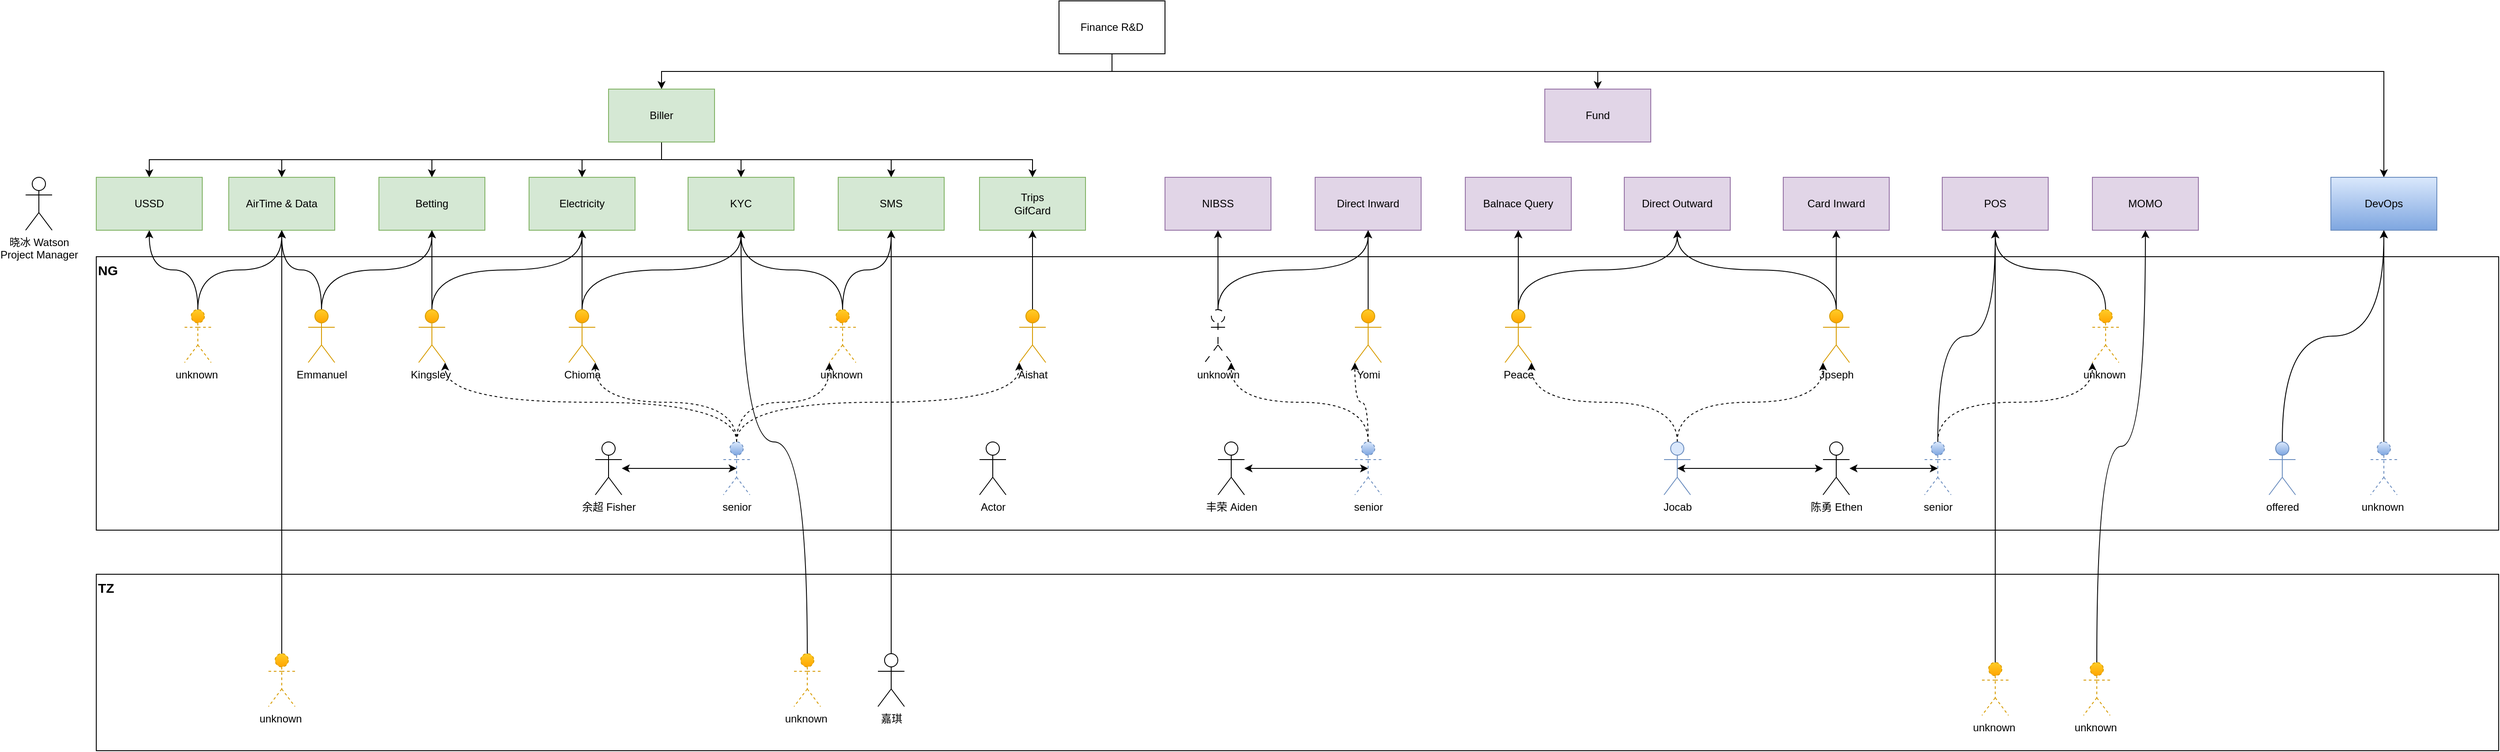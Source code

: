 <mxfile version="21.6.9" type="github">
  <diagram name="Page-1" id="KtC437doS44tO2pb6mZ8">
    <mxGraphModel dx="2133" dy="830" grid="1" gridSize="10" guides="1" tooltips="1" connect="1" arrows="1" fold="1" page="1" pageScale="1" pageWidth="827" pageHeight="1169" math="0" shadow="0">
      <root>
        <mxCell id="0" />
        <mxCell id="1" parent="0" />
        <mxCell id="--BedkbPNoYJuqEjWQFw-91" value="NG" style="rounded=0;whiteSpace=wrap;html=1;align=left;verticalAlign=top;fontStyle=1;fontSize=15;" vertex="1" parent="1">
          <mxGeometry x="-490" y="690" width="2720" height="310" as="geometry" />
        </mxCell>
        <mxCell id="--BedkbPNoYJuqEjWQFw-4" style="edgeStyle=orthogonalEdgeStyle;rounded=0;orthogonalLoop=1;jettySize=auto;html=1;entryX=0.5;entryY=0;entryDx=0;entryDy=0;exitX=0.5;exitY=1;exitDx=0;exitDy=0;" edge="1" parent="1" source="--BedkbPNoYJuqEjWQFw-1" target="--BedkbPNoYJuqEjWQFw-2">
          <mxGeometry relative="1" as="geometry" />
        </mxCell>
        <mxCell id="--BedkbPNoYJuqEjWQFw-5" style="edgeStyle=orthogonalEdgeStyle;rounded=0;orthogonalLoop=1;jettySize=auto;html=1;entryX=0.5;entryY=0;entryDx=0;entryDy=0;exitX=0.5;exitY=1;exitDx=0;exitDy=0;" edge="1" parent="1" source="--BedkbPNoYJuqEjWQFw-1" target="--BedkbPNoYJuqEjWQFw-3">
          <mxGeometry relative="1" as="geometry" />
        </mxCell>
        <mxCell id="--BedkbPNoYJuqEjWQFw-118" style="edgeStyle=orthogonalEdgeStyle;rounded=0;orthogonalLoop=1;jettySize=auto;html=1;entryX=0.5;entryY=0;entryDx=0;entryDy=0;exitX=0.5;exitY=1;exitDx=0;exitDy=0;" edge="1" parent="1" source="--BedkbPNoYJuqEjWQFw-1" target="--BedkbPNoYJuqEjWQFw-117">
          <mxGeometry relative="1" as="geometry">
            <Array as="points">
              <mxPoint x="660" y="480" />
              <mxPoint x="2100" y="480" />
            </Array>
          </mxGeometry>
        </mxCell>
        <mxCell id="--BedkbPNoYJuqEjWQFw-1" value="Finance R&amp;amp;D" style="rounded=0;whiteSpace=wrap;html=1;" vertex="1" parent="1">
          <mxGeometry x="600" y="400" width="120" height="60" as="geometry" />
        </mxCell>
        <mxCell id="--BedkbPNoYJuqEjWQFw-123" style="edgeStyle=orthogonalEdgeStyle;rounded=0;orthogonalLoop=1;jettySize=auto;html=1;entryX=0.5;entryY=0;entryDx=0;entryDy=0;exitX=0.5;exitY=1;exitDx=0;exitDy=0;" edge="1" parent="1" source="--BedkbPNoYJuqEjWQFw-2" target="--BedkbPNoYJuqEjWQFw-100">
          <mxGeometry relative="1" as="geometry" />
        </mxCell>
        <mxCell id="--BedkbPNoYJuqEjWQFw-124" style="edgeStyle=orthogonalEdgeStyle;rounded=0;orthogonalLoop=1;jettySize=auto;html=1;entryX=0.5;entryY=0;entryDx=0;entryDy=0;exitX=0.5;exitY=1;exitDx=0;exitDy=0;" edge="1" parent="1" source="--BedkbPNoYJuqEjWQFw-2" target="--BedkbPNoYJuqEjWQFw-6">
          <mxGeometry relative="1" as="geometry" />
        </mxCell>
        <mxCell id="--BedkbPNoYJuqEjWQFw-125" style="edgeStyle=orthogonalEdgeStyle;rounded=0;orthogonalLoop=1;jettySize=auto;html=1;entryX=0.5;entryY=0;entryDx=0;entryDy=0;exitX=0.5;exitY=1;exitDx=0;exitDy=0;" edge="1" parent="1" source="--BedkbPNoYJuqEjWQFw-2" target="--BedkbPNoYJuqEjWQFw-7">
          <mxGeometry relative="1" as="geometry" />
        </mxCell>
        <mxCell id="--BedkbPNoYJuqEjWQFw-126" style="edgeStyle=orthogonalEdgeStyle;rounded=0;orthogonalLoop=1;jettySize=auto;html=1;entryX=0.5;entryY=0;entryDx=0;entryDy=0;" edge="1" parent="1" source="--BedkbPNoYJuqEjWQFw-2" target="--BedkbPNoYJuqEjWQFw-8">
          <mxGeometry relative="1" as="geometry" />
        </mxCell>
        <mxCell id="--BedkbPNoYJuqEjWQFw-127" style="edgeStyle=orthogonalEdgeStyle;rounded=0;orthogonalLoop=1;jettySize=auto;html=1;entryX=0.5;entryY=0;entryDx=0;entryDy=0;" edge="1" parent="1" source="--BedkbPNoYJuqEjWQFw-2" target="--BedkbPNoYJuqEjWQFw-9">
          <mxGeometry relative="1" as="geometry" />
        </mxCell>
        <mxCell id="--BedkbPNoYJuqEjWQFw-128" style="edgeStyle=orthogonalEdgeStyle;rounded=0;orthogonalLoop=1;jettySize=auto;html=1;entryX=0.5;entryY=0;entryDx=0;entryDy=0;exitX=0.5;exitY=1;exitDx=0;exitDy=0;" edge="1" parent="1" source="--BedkbPNoYJuqEjWQFw-2" target="--BedkbPNoYJuqEjWQFw-10">
          <mxGeometry relative="1" as="geometry" />
        </mxCell>
        <mxCell id="--BedkbPNoYJuqEjWQFw-129" style="edgeStyle=orthogonalEdgeStyle;rounded=0;orthogonalLoop=1;jettySize=auto;html=1;entryX=0.5;entryY=0;entryDx=0;entryDy=0;exitX=0.5;exitY=1;exitDx=0;exitDy=0;" edge="1" parent="1" source="--BedkbPNoYJuqEjWQFw-2" target="--BedkbPNoYJuqEjWQFw-15">
          <mxGeometry relative="1" as="geometry" />
        </mxCell>
        <mxCell id="--BedkbPNoYJuqEjWQFw-2" value="Biller" style="rounded=0;whiteSpace=wrap;html=1;fillColor=#d5e8d4;strokeColor=#82b366;" vertex="1" parent="1">
          <mxGeometry x="90" y="500" width="120" height="60" as="geometry" />
        </mxCell>
        <mxCell id="--BedkbPNoYJuqEjWQFw-3" value="Fund" style="rounded=0;whiteSpace=wrap;html=1;fillColor=#e1d5e7;strokeColor=#9673a6;" vertex="1" parent="1">
          <mxGeometry x="1150" y="500" width="120" height="60" as="geometry" />
        </mxCell>
        <mxCell id="--BedkbPNoYJuqEjWQFw-6" value="AirTime &amp;amp; Data" style="rounded=0;whiteSpace=wrap;html=1;fillColor=#d5e8d4;strokeColor=#82b366;" vertex="1" parent="1">
          <mxGeometry x="-340" y="600" width="120" height="60" as="geometry" />
        </mxCell>
        <mxCell id="--BedkbPNoYJuqEjWQFw-7" value="Betting" style="rounded=0;whiteSpace=wrap;html=1;fillColor=#d5e8d4;strokeColor=#82b366;" vertex="1" parent="1">
          <mxGeometry x="-170" y="600" width="120" height="60" as="geometry" />
        </mxCell>
        <mxCell id="--BedkbPNoYJuqEjWQFw-8" value="Electricity" style="rounded=0;whiteSpace=wrap;html=1;fillColor=#d5e8d4;strokeColor=#82b366;" vertex="1" parent="1">
          <mxGeometry y="600" width="120" height="60" as="geometry" />
        </mxCell>
        <mxCell id="--BedkbPNoYJuqEjWQFw-9" value="KYC" style="rounded=0;whiteSpace=wrap;html=1;fillColor=#d5e8d4;strokeColor=#82b366;" vertex="1" parent="1">
          <mxGeometry x="180" y="600" width="120" height="60" as="geometry" />
        </mxCell>
        <mxCell id="--BedkbPNoYJuqEjWQFw-10" value="SMS" style="rounded=0;whiteSpace=wrap;html=1;fillColor=#d5e8d4;strokeColor=#82b366;" vertex="1" parent="1">
          <mxGeometry x="350" y="600" width="120" height="60" as="geometry" />
        </mxCell>
        <mxCell id="--BedkbPNoYJuqEjWQFw-11" value="NIBSS" style="rounded=0;whiteSpace=wrap;html=1;fillColor=#e1d5e7;strokeColor=#9673a6;" vertex="1" parent="1">
          <mxGeometry x="720" y="600" width="120" height="60" as="geometry" />
        </mxCell>
        <mxCell id="--BedkbPNoYJuqEjWQFw-12" value="Direct Inward" style="rounded=0;whiteSpace=wrap;html=1;fillColor=#e1d5e7;strokeColor=#9673a6;" vertex="1" parent="1">
          <mxGeometry x="890" y="600" width="120" height="60" as="geometry" />
        </mxCell>
        <mxCell id="--BedkbPNoYJuqEjWQFw-13" value="Balnace Query" style="rounded=0;whiteSpace=wrap;html=1;fillColor=#e1d5e7;strokeColor=#9673a6;" vertex="1" parent="1">
          <mxGeometry x="1060" y="600" width="120" height="60" as="geometry" />
        </mxCell>
        <mxCell id="--BedkbPNoYJuqEjWQFw-14" value="Card Inward" style="rounded=0;whiteSpace=wrap;html=1;fillColor=#e1d5e7;strokeColor=#9673a6;" vertex="1" parent="1">
          <mxGeometry x="1420" y="600" width="120" height="60" as="geometry" />
        </mxCell>
        <mxCell id="--BedkbPNoYJuqEjWQFw-15" value="Trips&lt;br&gt;GifCard" style="rounded=0;whiteSpace=wrap;html=1;fillColor=#d5e8d4;strokeColor=#82b366;" vertex="1" parent="1">
          <mxGeometry x="510" y="600" width="120" height="60" as="geometry" />
        </mxCell>
        <mxCell id="--BedkbPNoYJuqEjWQFw-16" value="POS" style="rounded=0;whiteSpace=wrap;html=1;fillColor=#e1d5e7;strokeColor=#9673a6;" vertex="1" parent="1">
          <mxGeometry x="1600" y="600" width="120" height="60" as="geometry" />
        </mxCell>
        <mxCell id="--BedkbPNoYJuqEjWQFw-24" style="edgeStyle=orthogonalEdgeStyle;rounded=0;orthogonalLoop=1;jettySize=auto;html=1;entryX=0.5;entryY=1;entryDx=0;entryDy=0;curved=1;" edge="1" parent="1" source="--BedkbPNoYJuqEjWQFw-17" target="--BedkbPNoYJuqEjWQFw-6">
          <mxGeometry relative="1" as="geometry" />
        </mxCell>
        <mxCell id="--BedkbPNoYJuqEjWQFw-25" style="edgeStyle=orthogonalEdgeStyle;rounded=0;orthogonalLoop=1;jettySize=auto;html=1;entryX=0.5;entryY=1;entryDx=0;entryDy=0;exitX=0.5;exitY=0;exitDx=0;exitDy=0;exitPerimeter=0;curved=1;" edge="1" parent="1" source="--BedkbPNoYJuqEjWQFw-17" target="--BedkbPNoYJuqEjWQFw-7">
          <mxGeometry relative="1" as="geometry" />
        </mxCell>
        <mxCell id="--BedkbPNoYJuqEjWQFw-17" value="Emmanuel" style="shape=umlActor;verticalLabelPosition=bottom;verticalAlign=top;html=1;outlineConnect=0;fillColor=#ffcd28;gradientColor=#ffa500;strokeColor=#d79b00;" vertex="1" parent="1">
          <mxGeometry x="-250" y="750" width="30" height="60" as="geometry" />
        </mxCell>
        <mxCell id="--BedkbPNoYJuqEjWQFw-21" style="edgeStyle=orthogonalEdgeStyle;rounded=0;orthogonalLoop=1;jettySize=auto;html=1;entryX=0.5;entryY=1;entryDx=0;entryDy=0;curved=1;" edge="1" parent="1" source="--BedkbPNoYJuqEjWQFw-18" target="--BedkbPNoYJuqEjWQFw-7">
          <mxGeometry relative="1" as="geometry" />
        </mxCell>
        <mxCell id="--BedkbPNoYJuqEjWQFw-22" style="edgeStyle=orthogonalEdgeStyle;rounded=0;orthogonalLoop=1;jettySize=auto;html=1;entryX=0.5;entryY=1;entryDx=0;entryDy=0;exitX=0.5;exitY=0;exitDx=0;exitDy=0;exitPerimeter=0;curved=1;" edge="1" parent="1" source="--BedkbPNoYJuqEjWQFw-18" target="--BedkbPNoYJuqEjWQFw-8">
          <mxGeometry relative="1" as="geometry" />
        </mxCell>
        <mxCell id="--BedkbPNoYJuqEjWQFw-18" value="Kingsley&amp;nbsp;" style="shape=umlActor;verticalLabelPosition=bottom;verticalAlign=top;html=1;outlineConnect=0;fillColor=#ffcd28;gradientColor=#ffa500;strokeColor=#d79b00;" vertex="1" parent="1">
          <mxGeometry x="-125" y="750" width="30" height="60" as="geometry" />
        </mxCell>
        <mxCell id="--BedkbPNoYJuqEjWQFw-23" style="edgeStyle=orthogonalEdgeStyle;rounded=0;orthogonalLoop=1;jettySize=auto;html=1;entryX=0.5;entryY=1;entryDx=0;entryDy=0;curved=1;" edge="1" parent="1" source="--BedkbPNoYJuqEjWQFw-19" target="--BedkbPNoYJuqEjWQFw-8">
          <mxGeometry relative="1" as="geometry" />
        </mxCell>
        <mxCell id="--BedkbPNoYJuqEjWQFw-26" style="edgeStyle=orthogonalEdgeStyle;rounded=0;orthogonalLoop=1;jettySize=auto;html=1;entryX=0.5;entryY=1;entryDx=0;entryDy=0;exitX=0.5;exitY=0;exitDx=0;exitDy=0;exitPerimeter=0;curved=1;" edge="1" parent="1" source="--BedkbPNoYJuqEjWQFw-19" target="--BedkbPNoYJuqEjWQFw-9">
          <mxGeometry relative="1" as="geometry" />
        </mxCell>
        <mxCell id="--BedkbPNoYJuqEjWQFw-19" value="Chioma" style="shape=umlActor;verticalLabelPosition=bottom;verticalAlign=top;html=1;outlineConnect=0;fillColor=#ffcd28;gradientColor=#ffa500;strokeColor=#d79b00;" vertex="1" parent="1">
          <mxGeometry x="45" y="750" width="30" height="60" as="geometry" />
        </mxCell>
        <mxCell id="--BedkbPNoYJuqEjWQFw-28" style="edgeStyle=orthogonalEdgeStyle;rounded=0;orthogonalLoop=1;jettySize=auto;html=1;entryX=0.5;entryY=1;entryDx=0;entryDy=0;" edge="1" parent="1" source="--BedkbPNoYJuqEjWQFw-27" target="--BedkbPNoYJuqEjWQFw-15">
          <mxGeometry relative="1" as="geometry" />
        </mxCell>
        <mxCell id="--BedkbPNoYJuqEjWQFw-27" value="Aishat" style="shape=umlActor;verticalLabelPosition=bottom;verticalAlign=top;html=1;outlineConnect=0;fillColor=#ffcd28;gradientColor=#ffa500;strokeColor=#d79b00;" vertex="1" parent="1">
          <mxGeometry x="555" y="750" width="30" height="60" as="geometry" />
        </mxCell>
        <mxCell id="--BedkbPNoYJuqEjWQFw-33" style="edgeStyle=orthogonalEdgeStyle;rounded=0;orthogonalLoop=1;jettySize=auto;html=1;entryX=0.5;entryY=1;entryDx=0;entryDy=0;curved=1;" edge="1" parent="1" source="--BedkbPNoYJuqEjWQFw-32" target="--BedkbPNoYJuqEjWQFw-10">
          <mxGeometry relative="1" as="geometry" />
        </mxCell>
        <mxCell id="--BedkbPNoYJuqEjWQFw-34" style="edgeStyle=orthogonalEdgeStyle;rounded=0;orthogonalLoop=1;jettySize=auto;html=1;entryX=0.5;entryY=1;entryDx=0;entryDy=0;curved=1;exitX=0.5;exitY=0;exitDx=0;exitDy=0;exitPerimeter=0;" edge="1" parent="1" source="--BedkbPNoYJuqEjWQFw-32" target="--BedkbPNoYJuqEjWQFw-9">
          <mxGeometry relative="1" as="geometry" />
        </mxCell>
        <mxCell id="--BedkbPNoYJuqEjWQFw-32" value="unknown&amp;nbsp;" style="shape=umlActor;verticalLabelPosition=bottom;verticalAlign=top;html=1;outlineConnect=0;dashed=1;fillColor=#ffcd28;gradientColor=#ffa500;strokeColor=#d79b00;" vertex="1" parent="1">
          <mxGeometry x="340" y="750" width="30" height="60" as="geometry" />
        </mxCell>
        <mxCell id="--BedkbPNoYJuqEjWQFw-36" style="edgeStyle=orthogonalEdgeStyle;rounded=0;orthogonalLoop=1;jettySize=auto;html=1;entryX=0.5;entryY=1;entryDx=0;entryDy=0;" edge="1" parent="1" source="--BedkbPNoYJuqEjWQFw-35" target="--BedkbPNoYJuqEjWQFw-11">
          <mxGeometry relative="1" as="geometry" />
        </mxCell>
        <mxCell id="--BedkbPNoYJuqEjWQFw-39" style="edgeStyle=orthogonalEdgeStyle;rounded=0;orthogonalLoop=1;jettySize=auto;html=1;entryX=0.5;entryY=1;entryDx=0;entryDy=0;exitX=0.5;exitY=0;exitDx=0;exitDy=0;exitPerimeter=0;curved=1;" edge="1" parent="1" source="--BedkbPNoYJuqEjWQFw-35" target="--BedkbPNoYJuqEjWQFw-12">
          <mxGeometry relative="1" as="geometry" />
        </mxCell>
        <mxCell id="--BedkbPNoYJuqEjWQFw-35" value="unknown" style="shape=umlActor;verticalLabelPosition=bottom;verticalAlign=top;html=1;outlineConnect=0;dashed=1;dashPattern=8 8;" vertex="1" parent="1">
          <mxGeometry x="765" y="750" width="30" height="60" as="geometry" />
        </mxCell>
        <mxCell id="--BedkbPNoYJuqEjWQFw-38" style="edgeStyle=orthogonalEdgeStyle;rounded=0;orthogonalLoop=1;jettySize=auto;html=1;entryX=0.5;entryY=1;entryDx=0;entryDy=0;" edge="1" parent="1" source="--BedkbPNoYJuqEjWQFw-37" target="--BedkbPNoYJuqEjWQFw-12">
          <mxGeometry relative="1" as="geometry" />
        </mxCell>
        <mxCell id="--BedkbPNoYJuqEjWQFw-37" value="Yomi" style="shape=umlActor;verticalLabelPosition=bottom;verticalAlign=top;html=1;outlineConnect=0;fillColor=#ffcd28;gradientColor=#ffa500;strokeColor=#d79b00;" vertex="1" parent="1">
          <mxGeometry x="935" y="750" width="30" height="60" as="geometry" />
        </mxCell>
        <mxCell id="--BedkbPNoYJuqEjWQFw-41" style="edgeStyle=orthogonalEdgeStyle;rounded=0;orthogonalLoop=1;jettySize=auto;html=1;entryX=0.5;entryY=1;entryDx=0;entryDy=0;" edge="1" parent="1" source="--BedkbPNoYJuqEjWQFw-45" target="--BedkbPNoYJuqEjWQFw-13">
          <mxGeometry relative="1" as="geometry" />
        </mxCell>
        <mxCell id="--BedkbPNoYJuqEjWQFw-71" style="edgeStyle=orthogonalEdgeStyle;rounded=0;orthogonalLoop=1;jettySize=auto;html=1;entryX=1;entryY=1;entryDx=0;entryDy=0;entryPerimeter=0;exitX=0.5;exitY=0;exitDx=0;exitDy=0;exitPerimeter=0;curved=1;dashed=1;" edge="1" parent="1" source="--BedkbPNoYJuqEjWQFw-40" target="--BedkbPNoYJuqEjWQFw-45">
          <mxGeometry relative="1" as="geometry" />
        </mxCell>
        <mxCell id="--BedkbPNoYJuqEjWQFw-74" style="edgeStyle=orthogonalEdgeStyle;rounded=0;orthogonalLoop=1;jettySize=auto;html=1;entryX=0;entryY=1;entryDx=0;entryDy=0;entryPerimeter=0;exitX=0.5;exitY=0;exitDx=0;exitDy=0;exitPerimeter=0;curved=1;dashed=1;" edge="1" parent="1" source="--BedkbPNoYJuqEjWQFw-40" target="--BedkbPNoYJuqEjWQFw-50">
          <mxGeometry relative="1" as="geometry" />
        </mxCell>
        <mxCell id="--BedkbPNoYJuqEjWQFw-40" value="Jocab" style="shape=umlActor;verticalLabelPosition=bottom;verticalAlign=top;html=1;outlineConnect=0;fillColor=#dae8fc;strokeColor=#6c8ebf;" vertex="1" parent="1">
          <mxGeometry x="1285" y="900" width="30" height="60" as="geometry" />
        </mxCell>
        <mxCell id="--BedkbPNoYJuqEjWQFw-47" style="edgeStyle=orthogonalEdgeStyle;rounded=0;orthogonalLoop=1;jettySize=auto;html=1;entryX=0.5;entryY=1;entryDx=0;entryDy=0;exitX=0.5;exitY=0;exitDx=0;exitDy=0;exitPerimeter=0;curved=1;" edge="1" parent="1" source="--BedkbPNoYJuqEjWQFw-45" target="--BedkbPNoYJuqEjWQFw-13">
          <mxGeometry relative="1" as="geometry" />
        </mxCell>
        <mxCell id="--BedkbPNoYJuqEjWQFw-49" style="edgeStyle=orthogonalEdgeStyle;rounded=0;orthogonalLoop=1;jettySize=auto;html=1;entryX=0.5;entryY=1;entryDx=0;entryDy=0;curved=1;exitX=0.5;exitY=0;exitDx=0;exitDy=0;exitPerimeter=0;" edge="1" parent="1" source="--BedkbPNoYJuqEjWQFw-45" target="--BedkbPNoYJuqEjWQFw-48">
          <mxGeometry relative="1" as="geometry" />
        </mxCell>
        <mxCell id="--BedkbPNoYJuqEjWQFw-48" value="Direct Outward" style="rounded=0;whiteSpace=wrap;html=1;fillColor=#e1d5e7;strokeColor=#9673a6;" vertex="1" parent="1">
          <mxGeometry x="1240" y="600" width="120" height="60" as="geometry" />
        </mxCell>
        <mxCell id="--BedkbPNoYJuqEjWQFw-55" style="edgeStyle=orthogonalEdgeStyle;rounded=0;orthogonalLoop=1;jettySize=auto;html=1;entryX=0.5;entryY=1;entryDx=0;entryDy=0;" edge="1" parent="1" source="--BedkbPNoYJuqEjWQFw-50" target="--BedkbPNoYJuqEjWQFw-14">
          <mxGeometry relative="1" as="geometry" />
        </mxCell>
        <mxCell id="--BedkbPNoYJuqEjWQFw-88" style="edgeStyle=orthogonalEdgeStyle;rounded=0;orthogonalLoop=1;jettySize=auto;html=1;entryX=0.5;entryY=1;entryDx=0;entryDy=0;exitX=0.5;exitY=0;exitDx=0;exitDy=0;exitPerimeter=0;curved=1;" edge="1" parent="1" source="--BedkbPNoYJuqEjWQFw-50" target="--BedkbPNoYJuqEjWQFw-48">
          <mxGeometry relative="1" as="geometry" />
        </mxCell>
        <mxCell id="--BedkbPNoYJuqEjWQFw-50" value="Jpseph" style="shape=umlActor;verticalLabelPosition=bottom;verticalAlign=top;html=1;outlineConnect=0;fillColor=#ffcd28;gradientColor=#ffa500;strokeColor=#d79b00;" vertex="1" parent="1">
          <mxGeometry x="1465" y="750" width="30" height="60" as="geometry" />
        </mxCell>
        <mxCell id="--BedkbPNoYJuqEjWQFw-45" value="Peace" style="shape=umlActor;verticalLabelPosition=bottom;verticalAlign=top;html=1;outlineConnect=0;fillColor=#ffcd28;gradientColor=#ffa500;strokeColor=#d79b00;" vertex="1" parent="1">
          <mxGeometry x="1105" y="750" width="30" height="60" as="geometry" />
        </mxCell>
        <mxCell id="--BedkbPNoYJuqEjWQFw-60" style="edgeStyle=orthogonalEdgeStyle;rounded=0;orthogonalLoop=1;jettySize=auto;html=1;entryX=0.5;entryY=1;entryDx=0;entryDy=0;exitX=0.5;exitY=0;exitDx=0;exitDy=0;exitPerimeter=0;curved=1;" edge="1" parent="1" source="--BedkbPNoYJuqEjWQFw-58" target="--BedkbPNoYJuqEjWQFw-16">
          <mxGeometry relative="1" as="geometry" />
        </mxCell>
        <mxCell id="--BedkbPNoYJuqEjWQFw-58" value="unknown&amp;nbsp;" style="shape=umlActor;verticalLabelPosition=bottom;verticalAlign=top;html=1;outlineConnect=0;fillColor=#ffcd28;gradientColor=#ffa500;strokeColor=#d79b00;dashed=1;" vertex="1" parent="1">
          <mxGeometry x="1770" y="750" width="30" height="60" as="geometry" />
        </mxCell>
        <mxCell id="--BedkbPNoYJuqEjWQFw-65" style="edgeStyle=orthogonalEdgeStyle;rounded=0;orthogonalLoop=1;jettySize=auto;html=1;entryX=1;entryY=1;entryDx=0;entryDy=0;entryPerimeter=0;curved=1;exitX=0.5;exitY=0;exitDx=0;exitDy=0;exitPerimeter=0;dashed=1;" edge="1" parent="1" source="--BedkbPNoYJuqEjWQFw-63" target="--BedkbPNoYJuqEjWQFw-19">
          <mxGeometry relative="1" as="geometry" />
        </mxCell>
        <mxCell id="--BedkbPNoYJuqEjWQFw-66" style="edgeStyle=orthogonalEdgeStyle;rounded=0;orthogonalLoop=1;jettySize=auto;html=1;entryX=0;entryY=1;entryDx=0;entryDy=0;entryPerimeter=0;exitX=0.5;exitY=0;exitDx=0;exitDy=0;exitPerimeter=0;curved=1;dashed=1;" edge="1" parent="1" source="--BedkbPNoYJuqEjWQFw-63" target="--BedkbPNoYJuqEjWQFw-32">
          <mxGeometry relative="1" as="geometry" />
        </mxCell>
        <mxCell id="--BedkbPNoYJuqEjWQFw-67" style="edgeStyle=orthogonalEdgeStyle;rounded=0;orthogonalLoop=1;jettySize=auto;html=1;entryX=1;entryY=1;entryDx=0;entryDy=0;entryPerimeter=0;exitX=0.5;exitY=0;exitDx=0;exitDy=0;exitPerimeter=0;curved=1;dashed=1;" edge="1" parent="1" source="--BedkbPNoYJuqEjWQFw-63" target="--BedkbPNoYJuqEjWQFw-18">
          <mxGeometry relative="1" as="geometry" />
        </mxCell>
        <mxCell id="--BedkbPNoYJuqEjWQFw-68" style="edgeStyle=orthogonalEdgeStyle;rounded=0;orthogonalLoop=1;jettySize=auto;html=1;entryX=0;entryY=1;entryDx=0;entryDy=0;entryPerimeter=0;exitX=0.5;exitY=0;exitDx=0;exitDy=0;exitPerimeter=0;curved=1;dashed=1;" edge="1" parent="1" source="--BedkbPNoYJuqEjWQFw-63" target="--BedkbPNoYJuqEjWQFw-27">
          <mxGeometry relative="1" as="geometry" />
        </mxCell>
        <mxCell id="--BedkbPNoYJuqEjWQFw-63" value="senior" style="shape=umlActor;verticalLabelPosition=bottom;verticalAlign=top;html=1;outlineConnect=0;fillColor=#dae8fc;gradientColor=#7ea6e0;strokeColor=#6c8ebf;dashed=1;" vertex="1" parent="1">
          <mxGeometry x="220" y="900" width="30" height="60" as="geometry" />
        </mxCell>
        <mxCell id="--BedkbPNoYJuqEjWQFw-69" style="edgeStyle=orthogonalEdgeStyle;rounded=0;orthogonalLoop=1;jettySize=auto;html=1;entryX=0.5;entryY=0.5;entryDx=0;entryDy=0;entryPerimeter=0;startArrow=classic;startFill=1;" edge="1" parent="1" source="--BedkbPNoYJuqEjWQFw-64" target="--BedkbPNoYJuqEjWQFw-63">
          <mxGeometry relative="1" as="geometry" />
        </mxCell>
        <mxCell id="--BedkbPNoYJuqEjWQFw-64" value="余超 Fisher" style="shape=umlActor;verticalLabelPosition=bottom;verticalAlign=top;html=1;outlineConnect=0;" vertex="1" parent="1">
          <mxGeometry x="75" y="900" width="30" height="60" as="geometry" />
        </mxCell>
        <mxCell id="--BedkbPNoYJuqEjWQFw-86" style="edgeStyle=orthogonalEdgeStyle;rounded=0;orthogonalLoop=1;jettySize=auto;html=1;entryX=1;entryY=1;entryDx=0;entryDy=0;entryPerimeter=0;curved=1;exitX=0.5;exitY=0;exitDx=0;exitDy=0;exitPerimeter=0;dashed=1;" edge="1" parent="1" source="--BedkbPNoYJuqEjWQFw-70" target="--BedkbPNoYJuqEjWQFw-35">
          <mxGeometry relative="1" as="geometry" />
        </mxCell>
        <mxCell id="--BedkbPNoYJuqEjWQFw-87" style="edgeStyle=orthogonalEdgeStyle;rounded=0;orthogonalLoop=1;jettySize=auto;html=1;entryX=0;entryY=1;entryDx=0;entryDy=0;entryPerimeter=0;curved=1;dashed=1;" edge="1" parent="1" source="--BedkbPNoYJuqEjWQFw-70" target="--BedkbPNoYJuqEjWQFw-37">
          <mxGeometry relative="1" as="geometry" />
        </mxCell>
        <mxCell id="--BedkbPNoYJuqEjWQFw-70" value="senior" style="shape=umlActor;verticalLabelPosition=bottom;verticalAlign=top;html=1;outlineConnect=0;fillColor=#dae8fc;gradientColor=#7ea6e0;strokeColor=#6c8ebf;dashed=1;" vertex="1" parent="1">
          <mxGeometry x="935" y="900" width="30" height="60" as="geometry" />
        </mxCell>
        <mxCell id="--BedkbPNoYJuqEjWQFw-78" style="edgeStyle=orthogonalEdgeStyle;rounded=0;orthogonalLoop=1;jettySize=auto;html=1;entryX=0.5;entryY=0.5;entryDx=0;entryDy=0;entryPerimeter=0;startArrow=classic;startFill=1;" edge="1" parent="1" source="--BedkbPNoYJuqEjWQFw-75" target="--BedkbPNoYJuqEjWQFw-70">
          <mxGeometry relative="1" as="geometry" />
        </mxCell>
        <mxCell id="--BedkbPNoYJuqEjWQFw-75" value="丰荣 Aiden" style="shape=umlActor;verticalLabelPosition=bottom;verticalAlign=top;html=1;outlineConnect=0;" vertex="1" parent="1">
          <mxGeometry x="780" y="900" width="30" height="60" as="geometry" />
        </mxCell>
        <mxCell id="--BedkbPNoYJuqEjWQFw-83" style="edgeStyle=orthogonalEdgeStyle;rounded=0;orthogonalLoop=1;jettySize=auto;html=1;entryX=0.5;entryY=1;entryDx=0;entryDy=0;curved=1;" edge="1" parent="1" source="--BedkbPNoYJuqEjWQFw-79" target="--BedkbPNoYJuqEjWQFw-16">
          <mxGeometry relative="1" as="geometry">
            <mxPoint x="1645" y="810" as="targetPoint" />
          </mxGeometry>
        </mxCell>
        <mxCell id="--BedkbPNoYJuqEjWQFw-84" style="edgeStyle=orthogonalEdgeStyle;rounded=0;orthogonalLoop=1;jettySize=auto;html=1;entryX=0;entryY=1;entryDx=0;entryDy=0;entryPerimeter=0;exitX=0.5;exitY=0;exitDx=0;exitDy=0;exitPerimeter=0;curved=1;dashed=1;" edge="1" parent="1" source="--BedkbPNoYJuqEjWQFw-79" target="--BedkbPNoYJuqEjWQFw-58">
          <mxGeometry relative="1" as="geometry" />
        </mxCell>
        <mxCell id="--BedkbPNoYJuqEjWQFw-79" value="senior" style="shape=umlActor;verticalLabelPosition=bottom;verticalAlign=top;html=1;outlineConnect=0;fillColor=#dae8fc;gradientColor=#7ea6e0;strokeColor=#6c8ebf;dashed=1;" vertex="1" parent="1">
          <mxGeometry x="1580" y="900" width="30" height="60" as="geometry" />
        </mxCell>
        <mxCell id="--BedkbPNoYJuqEjWQFw-81" style="edgeStyle=orthogonalEdgeStyle;rounded=0;orthogonalLoop=1;jettySize=auto;html=1;entryX=0.5;entryY=0.5;entryDx=0;entryDy=0;entryPerimeter=0;startArrow=classic;startFill=1;" edge="1" parent="1" source="--BedkbPNoYJuqEjWQFw-80" target="--BedkbPNoYJuqEjWQFw-79">
          <mxGeometry relative="1" as="geometry" />
        </mxCell>
        <mxCell id="--BedkbPNoYJuqEjWQFw-82" style="edgeStyle=orthogonalEdgeStyle;rounded=0;orthogonalLoop=1;jettySize=auto;html=1;entryX=0.5;entryY=0.5;entryDx=0;entryDy=0;entryPerimeter=0;startArrow=classic;startFill=1;" edge="1" parent="1" source="--BedkbPNoYJuqEjWQFw-80" target="--BedkbPNoYJuqEjWQFw-40">
          <mxGeometry relative="1" as="geometry" />
        </mxCell>
        <mxCell id="--BedkbPNoYJuqEjWQFw-80" value="陈勇 Ethen" style="shape=umlActor;verticalLabelPosition=bottom;verticalAlign=top;html=1;outlineConnect=0;" vertex="1" parent="1">
          <mxGeometry x="1465" y="900" width="30" height="60" as="geometry" />
        </mxCell>
        <mxCell id="--BedkbPNoYJuqEjWQFw-89" value="晓冰 Watson&lt;br&gt;Project Manager" style="shape=umlActor;verticalLabelPosition=bottom;verticalAlign=top;html=1;outlineConnect=0;" vertex="1" parent="1">
          <mxGeometry x="-570" y="600" width="30" height="60" as="geometry" />
        </mxCell>
        <mxCell id="--BedkbPNoYJuqEjWQFw-92" value="TZ" style="rounded=0;whiteSpace=wrap;html=1;align=left;verticalAlign=top;fontStyle=1;fontSize=15;" vertex="1" parent="1">
          <mxGeometry x="-490" y="1050" width="2720" height="200" as="geometry" />
        </mxCell>
        <mxCell id="--BedkbPNoYJuqEjWQFw-94" style="edgeStyle=orthogonalEdgeStyle;rounded=0;orthogonalLoop=1;jettySize=auto;html=1;entryX=0.5;entryY=1;entryDx=0;entryDy=0;" edge="1" parent="1" source="--BedkbPNoYJuqEjWQFw-93" target="--BedkbPNoYJuqEjWQFw-10">
          <mxGeometry relative="1" as="geometry" />
        </mxCell>
        <mxCell id="--BedkbPNoYJuqEjWQFw-93" value="嘉琪" style="shape=umlActor;verticalLabelPosition=bottom;verticalAlign=top;html=1;outlineConnect=0;" vertex="1" parent="1">
          <mxGeometry x="395" y="1140" width="30" height="60" as="geometry" />
        </mxCell>
        <mxCell id="--BedkbPNoYJuqEjWQFw-96" style="edgeStyle=orthogonalEdgeStyle;rounded=0;orthogonalLoop=1;jettySize=auto;html=1;entryX=0.5;entryY=1;entryDx=0;entryDy=0;curved=1;" edge="1" parent="1" source="--BedkbPNoYJuqEjWQFw-95" target="--BedkbPNoYJuqEjWQFw-9">
          <mxGeometry relative="1" as="geometry" />
        </mxCell>
        <mxCell id="--BedkbPNoYJuqEjWQFw-95" value="unknown&amp;nbsp;" style="shape=umlActor;verticalLabelPosition=bottom;verticalAlign=top;html=1;outlineConnect=0;dashed=1;fillColor=#ffcd28;gradientColor=#ffa500;strokeColor=#d79b00;" vertex="1" parent="1">
          <mxGeometry x="300" y="1140" width="30" height="60" as="geometry" />
        </mxCell>
        <mxCell id="--BedkbPNoYJuqEjWQFw-100" value="USSD" style="rounded=0;whiteSpace=wrap;html=1;fillColor=#d5e8d4;strokeColor=#82b366;" vertex="1" parent="1">
          <mxGeometry x="-490" y="600" width="120" height="60" as="geometry" />
        </mxCell>
        <mxCell id="--BedkbPNoYJuqEjWQFw-102" style="edgeStyle=orthogonalEdgeStyle;rounded=0;orthogonalLoop=1;jettySize=auto;html=1;entryX=0.5;entryY=1;entryDx=0;entryDy=0;" edge="1" parent="1" source="--BedkbPNoYJuqEjWQFw-101" target="--BedkbPNoYJuqEjWQFw-6">
          <mxGeometry relative="1" as="geometry" />
        </mxCell>
        <mxCell id="--BedkbPNoYJuqEjWQFw-101" value="unknown&amp;nbsp;" style="shape=umlActor;verticalLabelPosition=bottom;verticalAlign=top;html=1;outlineConnect=0;dashed=1;fillColor=#ffcd28;gradientColor=#ffa500;strokeColor=#d79b00;" vertex="1" parent="1">
          <mxGeometry x="-295" y="1140" width="30" height="60" as="geometry" />
        </mxCell>
        <mxCell id="--BedkbPNoYJuqEjWQFw-106" style="edgeStyle=orthogonalEdgeStyle;rounded=0;orthogonalLoop=1;jettySize=auto;html=1;entryX=0.5;entryY=1;entryDx=0;entryDy=0;" edge="1" parent="1" source="--BedkbPNoYJuqEjWQFw-103" target="--BedkbPNoYJuqEjWQFw-16">
          <mxGeometry relative="1" as="geometry" />
        </mxCell>
        <mxCell id="--BedkbPNoYJuqEjWQFw-103" value="unknown&amp;nbsp;" style="shape=umlActor;verticalLabelPosition=bottom;verticalAlign=top;html=1;outlineConnect=0;dashed=1;fillColor=#ffcd28;gradientColor=#ffa500;strokeColor=#d79b00;" vertex="1" parent="1">
          <mxGeometry x="1645" y="1150" width="30" height="60" as="geometry" />
        </mxCell>
        <mxCell id="--BedkbPNoYJuqEjWQFw-104" value="MOMO" style="rounded=0;whiteSpace=wrap;html=1;fillColor=#e1d5e7;strokeColor=#9673a6;" vertex="1" parent="1">
          <mxGeometry x="1770" y="600" width="120" height="60" as="geometry" />
        </mxCell>
        <mxCell id="--BedkbPNoYJuqEjWQFw-107" style="edgeStyle=orthogonalEdgeStyle;rounded=0;orthogonalLoop=1;jettySize=auto;html=1;entryX=0.5;entryY=1;entryDx=0;entryDy=0;curved=1;" edge="1" parent="1" source="--BedkbPNoYJuqEjWQFw-105" target="--BedkbPNoYJuqEjWQFw-104">
          <mxGeometry relative="1" as="geometry" />
        </mxCell>
        <mxCell id="--BedkbPNoYJuqEjWQFw-105" value="unknown&amp;nbsp;" style="shape=umlActor;verticalLabelPosition=bottom;verticalAlign=top;html=1;outlineConnect=0;dashed=1;fillColor=#ffcd28;gradientColor=#ffa500;strokeColor=#d79b00;" vertex="1" parent="1">
          <mxGeometry x="1760" y="1150" width="30" height="60" as="geometry" />
        </mxCell>
        <mxCell id="--BedkbPNoYJuqEjWQFw-109" style="edgeStyle=orthogonalEdgeStyle;rounded=0;orthogonalLoop=1;jettySize=auto;html=1;entryX=0.5;entryY=1;entryDx=0;entryDy=0;curved=1;" edge="1" parent="1" source="--BedkbPNoYJuqEjWQFw-108" target="--BedkbPNoYJuqEjWQFw-100">
          <mxGeometry relative="1" as="geometry" />
        </mxCell>
        <mxCell id="--BedkbPNoYJuqEjWQFw-110" style="edgeStyle=orthogonalEdgeStyle;rounded=0;orthogonalLoop=1;jettySize=auto;html=1;entryX=0.5;entryY=1;entryDx=0;entryDy=0;exitX=0.5;exitY=0;exitDx=0;exitDy=0;exitPerimeter=0;curved=1;" edge="1" parent="1" source="--BedkbPNoYJuqEjWQFw-108" target="--BedkbPNoYJuqEjWQFw-6">
          <mxGeometry relative="1" as="geometry" />
        </mxCell>
        <mxCell id="--BedkbPNoYJuqEjWQFw-108" value="unknown&amp;nbsp;" style="shape=umlActor;verticalLabelPosition=bottom;verticalAlign=top;html=1;outlineConnect=0;dashed=1;fillColor=#ffcd28;gradientColor=#ffa500;strokeColor=#d79b00;" vertex="1" parent="1">
          <mxGeometry x="-390" y="750" width="30" height="60" as="geometry" />
        </mxCell>
        <mxCell id="--BedkbPNoYJuqEjWQFw-116" value="Actor" style="shape=umlActor;verticalLabelPosition=bottom;verticalAlign=top;html=1;outlineConnect=0;" vertex="1" parent="1">
          <mxGeometry x="510" y="900" width="30" height="60" as="geometry" />
        </mxCell>
        <mxCell id="--BedkbPNoYJuqEjWQFw-117" value="DevOps" style="rounded=0;whiteSpace=wrap;html=1;fillColor=#dae8fc;gradientColor=#7ea6e0;strokeColor=#6c8ebf;" vertex="1" parent="1">
          <mxGeometry x="2040" y="600" width="120" height="60" as="geometry" />
        </mxCell>
        <mxCell id="--BedkbPNoYJuqEjWQFw-122" style="edgeStyle=orthogonalEdgeStyle;rounded=0;orthogonalLoop=1;jettySize=auto;html=1;entryX=0.5;entryY=1;entryDx=0;entryDy=0;curved=1;exitX=0.5;exitY=0;exitDx=0;exitDy=0;exitPerimeter=0;" edge="1" parent="1" source="--BedkbPNoYJuqEjWQFw-119" target="--BedkbPNoYJuqEjWQFw-117">
          <mxGeometry relative="1" as="geometry" />
        </mxCell>
        <mxCell id="--BedkbPNoYJuqEjWQFw-119" value="offered" style="shape=umlActor;verticalLabelPosition=bottom;verticalAlign=top;html=1;outlineConnect=0;fillColor=#dae8fc;gradientColor=#7ea6e0;strokeColor=#6c8ebf;" vertex="1" parent="1">
          <mxGeometry x="1970" y="900" width="30" height="60" as="geometry" />
        </mxCell>
        <mxCell id="--BedkbPNoYJuqEjWQFw-121" style="edgeStyle=orthogonalEdgeStyle;rounded=0;orthogonalLoop=1;jettySize=auto;html=1;entryX=0.5;entryY=1;entryDx=0;entryDy=0;" edge="1" parent="1" source="--BedkbPNoYJuqEjWQFw-120" target="--BedkbPNoYJuqEjWQFw-117">
          <mxGeometry relative="1" as="geometry" />
        </mxCell>
        <mxCell id="--BedkbPNoYJuqEjWQFw-120" value="unknown&amp;nbsp;" style="shape=umlActor;verticalLabelPosition=bottom;verticalAlign=top;html=1;outlineConnect=0;fillColor=#dae8fc;gradientColor=#7ea6e0;strokeColor=#6c8ebf;dashed=1;" vertex="1" parent="1">
          <mxGeometry x="2085" y="900" width="30" height="60" as="geometry" />
        </mxCell>
      </root>
    </mxGraphModel>
  </diagram>
</mxfile>
